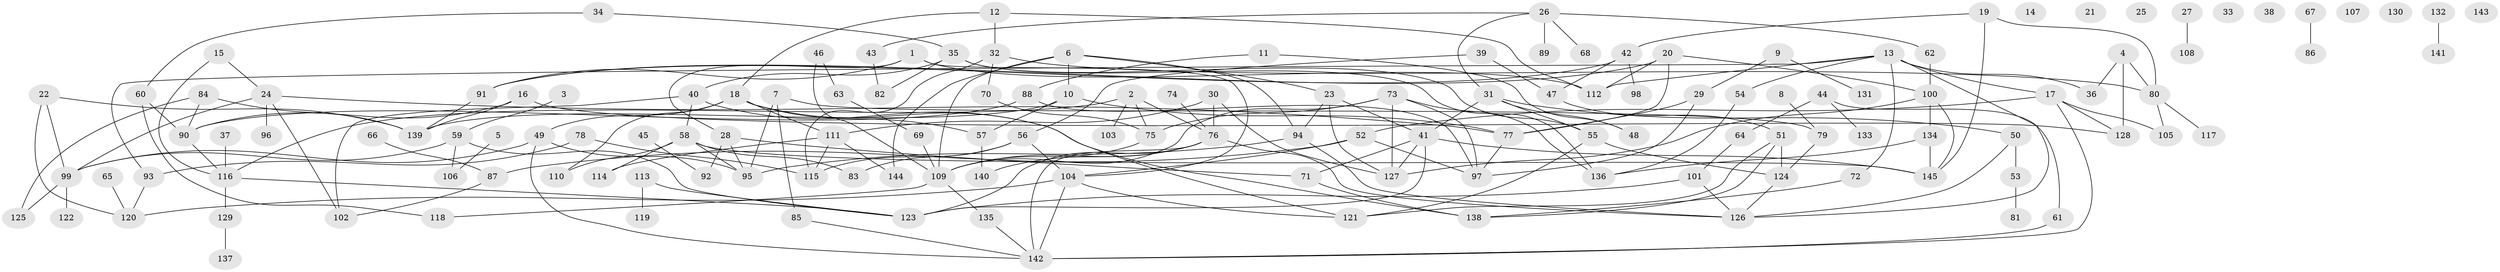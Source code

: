 // Generated by graph-tools (version 1.1) at 2025/33/03/09/25 02:33:55]
// undirected, 145 vertices, 213 edges
graph export_dot {
graph [start="1"]
  node [color=gray90,style=filled];
  1;
  2;
  3;
  4;
  5;
  6;
  7;
  8;
  9;
  10;
  11;
  12;
  13;
  14;
  15;
  16;
  17;
  18;
  19;
  20;
  21;
  22;
  23;
  24;
  25;
  26;
  27;
  28;
  29;
  30;
  31;
  32;
  33;
  34;
  35;
  36;
  37;
  38;
  39;
  40;
  41;
  42;
  43;
  44;
  45;
  46;
  47;
  48;
  49;
  50;
  51;
  52;
  53;
  54;
  55;
  56;
  57;
  58;
  59;
  60;
  61;
  62;
  63;
  64;
  65;
  66;
  67;
  68;
  69;
  70;
  71;
  72;
  73;
  74;
  75;
  76;
  77;
  78;
  79;
  80;
  81;
  82;
  83;
  84;
  85;
  86;
  87;
  88;
  89;
  90;
  91;
  92;
  93;
  94;
  95;
  96;
  97;
  98;
  99;
  100;
  101;
  102;
  103;
  104;
  105;
  106;
  107;
  108;
  109;
  110;
  111;
  112;
  113;
  114;
  115;
  116;
  117;
  118;
  119;
  120;
  121;
  122;
  123;
  124;
  125;
  126;
  127;
  128;
  129;
  130;
  131;
  132;
  133;
  134;
  135;
  136;
  137;
  138;
  139;
  140;
  141;
  142;
  143;
  144;
  145;
  1 -- 28;
  1 -- 91;
  1 -- 104;
  1 -- 112;
  2 -- 75;
  2 -- 76;
  2 -- 103;
  2 -- 116;
  3 -- 59;
  4 -- 36;
  4 -- 80;
  4 -- 128;
  5 -- 106;
  6 -- 10;
  6 -- 23;
  6 -- 94;
  6 -- 109;
  6 -- 144;
  7 -- 79;
  7 -- 85;
  7 -- 95;
  8 -- 79;
  9 -- 29;
  9 -- 131;
  10 -- 57;
  10 -- 77;
  10 -- 139;
  11 -- 48;
  11 -- 88;
  12 -- 18;
  12 -- 32;
  12 -- 112;
  13 -- 17;
  13 -- 36;
  13 -- 54;
  13 -- 72;
  13 -- 93;
  13 -- 112;
  13 -- 126;
  15 -- 24;
  15 -- 116;
  16 -- 90;
  16 -- 128;
  16 -- 139;
  17 -- 52;
  17 -- 105;
  17 -- 128;
  17 -- 142;
  18 -- 49;
  18 -- 57;
  18 -- 110;
  18 -- 111;
  18 -- 121;
  19 -- 42;
  19 -- 80;
  19 -- 145;
  20 -- 77;
  20 -- 91;
  20 -- 100;
  20 -- 112;
  22 -- 99;
  22 -- 120;
  22 -- 139;
  23 -- 41;
  23 -- 94;
  23 -- 127;
  24 -- 77;
  24 -- 96;
  24 -- 99;
  24 -- 102;
  26 -- 31;
  26 -- 43;
  26 -- 62;
  26 -- 68;
  26 -- 89;
  27 -- 108;
  28 -- 71;
  28 -- 92;
  28 -- 95;
  29 -- 77;
  29 -- 97;
  30 -- 76;
  30 -- 111;
  30 -- 127;
  31 -- 41;
  31 -- 48;
  31 -- 50;
  31 -- 55;
  32 -- 70;
  32 -- 80;
  32 -- 115;
  34 -- 35;
  34 -- 60;
  35 -- 40;
  35 -- 55;
  35 -- 82;
  35 -- 136;
  37 -- 116;
  39 -- 47;
  39 -- 56;
  40 -- 58;
  40 -- 102;
  40 -- 138;
  41 -- 71;
  41 -- 123;
  41 -- 127;
  41 -- 145;
  42 -- 47;
  42 -- 91;
  42 -- 98;
  43 -- 82;
  44 -- 61;
  44 -- 64;
  44 -- 133;
  45 -- 92;
  46 -- 63;
  46 -- 109;
  47 -- 51;
  49 -- 95;
  49 -- 99;
  49 -- 142;
  50 -- 53;
  50 -- 126;
  51 -- 121;
  51 -- 124;
  51 -- 138;
  52 -- 87;
  52 -- 97;
  52 -- 104;
  53 -- 81;
  54 -- 136;
  55 -- 121;
  55 -- 124;
  56 -- 83;
  56 -- 104;
  56 -- 115;
  57 -- 140;
  58 -- 83;
  58 -- 95;
  58 -- 110;
  58 -- 114;
  58 -- 145;
  59 -- 99;
  59 -- 106;
  59 -- 123;
  60 -- 90;
  60 -- 118;
  61 -- 142;
  62 -- 100;
  63 -- 69;
  64 -- 101;
  65 -- 120;
  66 -- 87;
  67 -- 86;
  69 -- 109;
  70 -- 75;
  71 -- 138;
  72 -- 138;
  73 -- 75;
  73 -- 97;
  73 -- 109;
  73 -- 127;
  73 -- 136;
  74 -- 76;
  75 -- 109;
  76 -- 109;
  76 -- 123;
  76 -- 126;
  76 -- 140;
  76 -- 142;
  77 -- 97;
  78 -- 93;
  78 -- 115;
  79 -- 124;
  80 -- 105;
  80 -- 117;
  84 -- 90;
  84 -- 125;
  84 -- 139;
  85 -- 142;
  87 -- 102;
  88 -- 90;
  88 -- 97;
  90 -- 116;
  91 -- 139;
  93 -- 120;
  94 -- 95;
  94 -- 126;
  99 -- 122;
  99 -- 125;
  100 -- 127;
  100 -- 134;
  100 -- 145;
  101 -- 123;
  101 -- 126;
  104 -- 120;
  104 -- 121;
  104 -- 142;
  109 -- 118;
  109 -- 135;
  111 -- 114;
  111 -- 115;
  111 -- 144;
  113 -- 119;
  113 -- 123;
  116 -- 123;
  116 -- 129;
  124 -- 126;
  129 -- 137;
  132 -- 141;
  134 -- 136;
  134 -- 145;
  135 -- 142;
}
